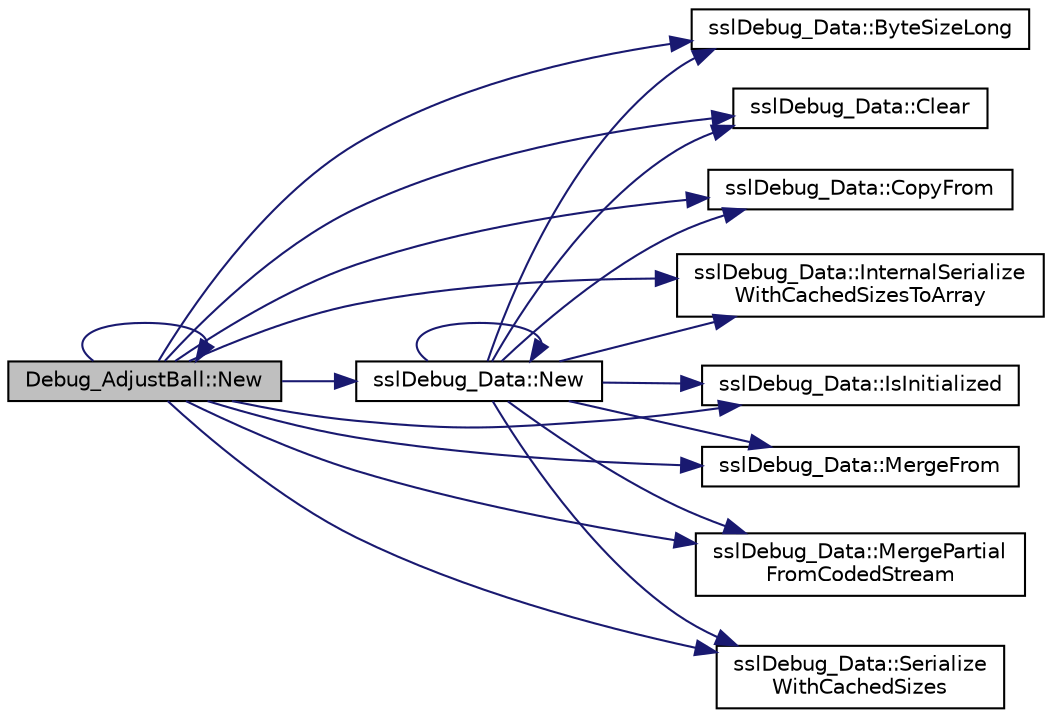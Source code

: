 digraph "Debug_AdjustBall::New"
{
 // INTERACTIVE_SVG=YES
  edge [fontname="Helvetica",fontsize="10",labelfontname="Helvetica",labelfontsize="10"];
  node [fontname="Helvetica",fontsize="10",shape=record];
  rankdir="LR";
  Node1 [label="Debug_AdjustBall::New",height=0.2,width=0.4,color="black", fillcolor="grey75", style="filled", fontcolor="black"];
  Node1 -> Node2 [color="midnightblue",fontsize="10",style="solid",fontname="Helvetica"];
  Node2 [label="sslDebug_Data::ByteSizeLong",height=0.2,width=0.4,color="black", fillcolor="white", style="filled",URL="$d4/d17/classssl_debug___data.html#a9995cb5a94ae8e2d473066b91e424305"];
  Node1 -> Node3 [color="midnightblue",fontsize="10",style="solid",fontname="Helvetica"];
  Node3 [label="sslDebug_Data::Clear",height=0.2,width=0.4,color="black", fillcolor="white", style="filled",URL="$d4/d17/classssl_debug___data.html#a21b14f0616bab90dff8c0cadca9ff838"];
  Node1 -> Node4 [color="midnightblue",fontsize="10",style="solid",fontname="Helvetica"];
  Node4 [label="sslDebug_Data::CopyFrom",height=0.2,width=0.4,color="black", fillcolor="white", style="filled",URL="$d4/d17/classssl_debug___data.html#a8d2ec0e1951e6d9daaa3391d53f453c6"];
  Node1 -> Node5 [color="midnightblue",fontsize="10",style="solid",fontname="Helvetica"];
  Node5 [label="sslDebug_Data::InternalSerialize\lWithCachedSizesToArray",height=0.2,width=0.4,color="black", fillcolor="white", style="filled",URL="$d4/d17/classssl_debug___data.html#a78d875bfc4cb3f47b6f81d236e68041d"];
  Node1 -> Node6 [color="midnightblue",fontsize="10",style="solid",fontname="Helvetica"];
  Node6 [label="sslDebug_Data::IsInitialized",height=0.2,width=0.4,color="black", fillcolor="white", style="filled",URL="$d4/d17/classssl_debug___data.html#aa94bf517d4b52ff70fffdd94081cff49"];
  Node1 -> Node7 [color="midnightblue",fontsize="10",style="solid",fontname="Helvetica"];
  Node7 [label="sslDebug_Data::MergeFrom",height=0.2,width=0.4,color="black", fillcolor="white", style="filled",URL="$d4/d17/classssl_debug___data.html#a16f6c38843f42702143dfcd39744ec8a"];
  Node1 -> Node8 [color="midnightblue",fontsize="10",style="solid",fontname="Helvetica"];
  Node8 [label="sslDebug_Data::MergePartial\lFromCodedStream",height=0.2,width=0.4,color="black", fillcolor="white", style="filled",URL="$d4/d17/classssl_debug___data.html#a402ec360241c3acf95aade09bf2615e4"];
  Node1 -> Node9 [color="midnightblue",fontsize="10",style="solid",fontname="Helvetica"];
  Node9 [label="sslDebug_Data::New",height=0.2,width=0.4,color="black", fillcolor="white", style="filled",URL="$d4/d17/classssl_debug___data.html#a8170c3e14f84330bf98f1fb9dc036ba4"];
  Node9 -> Node9 [color="midnightblue",fontsize="10",style="solid",fontname="Helvetica"];
  Node9 -> Node4 [color="midnightblue",fontsize="10",style="solid",fontname="Helvetica"];
  Node9 -> Node7 [color="midnightblue",fontsize="10",style="solid",fontname="Helvetica"];
  Node9 -> Node3 [color="midnightblue",fontsize="10",style="solid",fontname="Helvetica"];
  Node9 -> Node6 [color="midnightblue",fontsize="10",style="solid",fontname="Helvetica"];
  Node9 -> Node2 [color="midnightblue",fontsize="10",style="solid",fontname="Helvetica"];
  Node9 -> Node8 [color="midnightblue",fontsize="10",style="solid",fontname="Helvetica"];
  Node9 -> Node10 [color="midnightblue",fontsize="10",style="solid",fontname="Helvetica"];
  Node10 [label="sslDebug_Data::Serialize\lWithCachedSizes",height=0.2,width=0.4,color="black", fillcolor="white", style="filled",URL="$d4/d17/classssl_debug___data.html#a09292b6f46b60653e030b8677e4a8231"];
  Node9 -> Node5 [color="midnightblue",fontsize="10",style="solid",fontname="Helvetica"];
  Node1 -> Node1 [color="midnightblue",fontsize="10",style="solid",fontname="Helvetica"];
  Node1 -> Node10 [color="midnightblue",fontsize="10",style="solid",fontname="Helvetica"];
}
